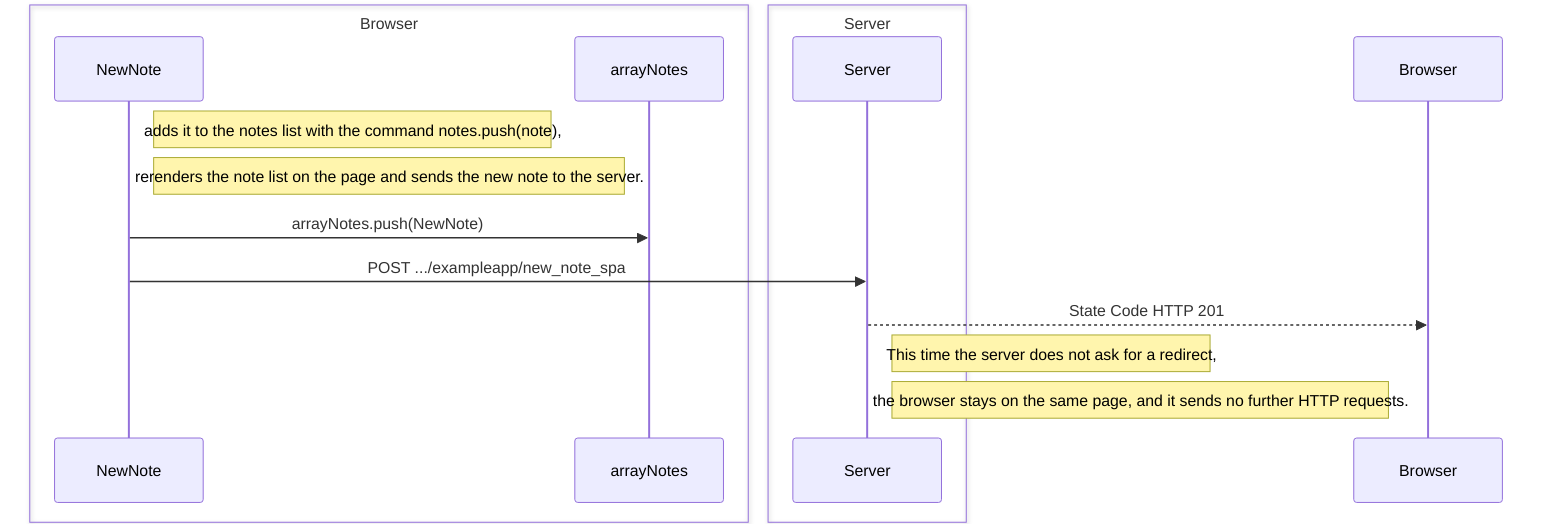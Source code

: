 sequenceDiagram
    box Browser
    participant NewNote
    participant arrayNotes
    end
    box Server
    participant Server
    end

    Note right of NewNote:adds it to the notes list with the command notes.push(note), 
    Note right of NewNote:rerenders the note list on the page and sends the new note to the server.
    
    NewNote->>arrayNotes: arrayNotes.push(NewNote)
    NewNote->>Server: POST .../exampleapp/new_note_spa
    Server-->>Browser: State Code HTTP 201
    Note right of Server:This time the server does not ask for a redirect, 
    Note right of Server:the browser stays on the same page, and it sends no further HTTP requests.